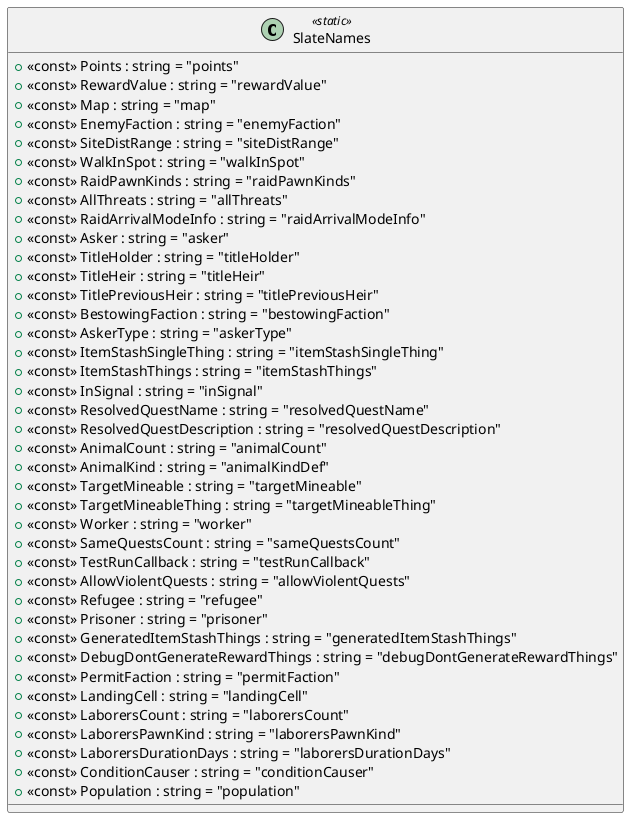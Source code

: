 @startuml
class SlateNames <<static>> {
    + <<const>> Points : string = "points"
    + <<const>> RewardValue : string = "rewardValue"
    + <<const>> Map : string = "map"
    + <<const>> EnemyFaction : string = "enemyFaction"
    + <<const>> SiteDistRange : string = "siteDistRange"
    + <<const>> WalkInSpot : string = "walkInSpot"
    + <<const>> RaidPawnKinds : string = "raidPawnKinds"
    + <<const>> AllThreats : string = "allThreats"
    + <<const>> RaidArrivalModeInfo : string = "raidArrivalModeInfo"
    + <<const>> Asker : string = "asker"
    + <<const>> TitleHolder : string = "titleHolder"
    + <<const>> TitleHeir : string = "titleHeir"
    + <<const>> TitlePreviousHeir : string = "titlePreviousHeir"
    + <<const>> BestowingFaction : string = "bestowingFaction"
    + <<const>> AskerType : string = "askerType"
    + <<const>> ItemStashSingleThing : string = "itemStashSingleThing"
    + <<const>> ItemStashThings : string = "itemStashThings"
    + <<const>> InSignal : string = "inSignal"
    + <<const>> ResolvedQuestName : string = "resolvedQuestName"
    + <<const>> ResolvedQuestDescription : string = "resolvedQuestDescription"
    + <<const>> AnimalCount : string = "animalCount"
    + <<const>> AnimalKind : string = "animalKindDef"
    + <<const>> TargetMineable : string = "targetMineable"
    + <<const>> TargetMineableThing : string = "targetMineableThing"
    + <<const>> Worker : string = "worker"
    + <<const>> SameQuestsCount : string = "sameQuestsCount"
    + <<const>> TestRunCallback : string = "testRunCallback"
    + <<const>> AllowViolentQuests : string = "allowViolentQuests"
    + <<const>> Refugee : string = "refugee"
    + <<const>> Prisoner : string = "prisoner"
    + <<const>> GeneratedItemStashThings : string = "generatedItemStashThings"
    + <<const>> DebugDontGenerateRewardThings : string = "debugDontGenerateRewardThings"
    + <<const>> PermitFaction : string = "permitFaction"
    + <<const>> LandingCell : string = "landingCell"
    + <<const>> LaborersCount : string = "laborersCount"
    + <<const>> LaborersPawnKind : string = "laborersPawnKind"
    + <<const>> LaborersDurationDays : string = "laborersDurationDays"
    + <<const>> ConditionCauser : string = "conditionCauser"
    + <<const>> Population : string = "population"
}
@enduml
